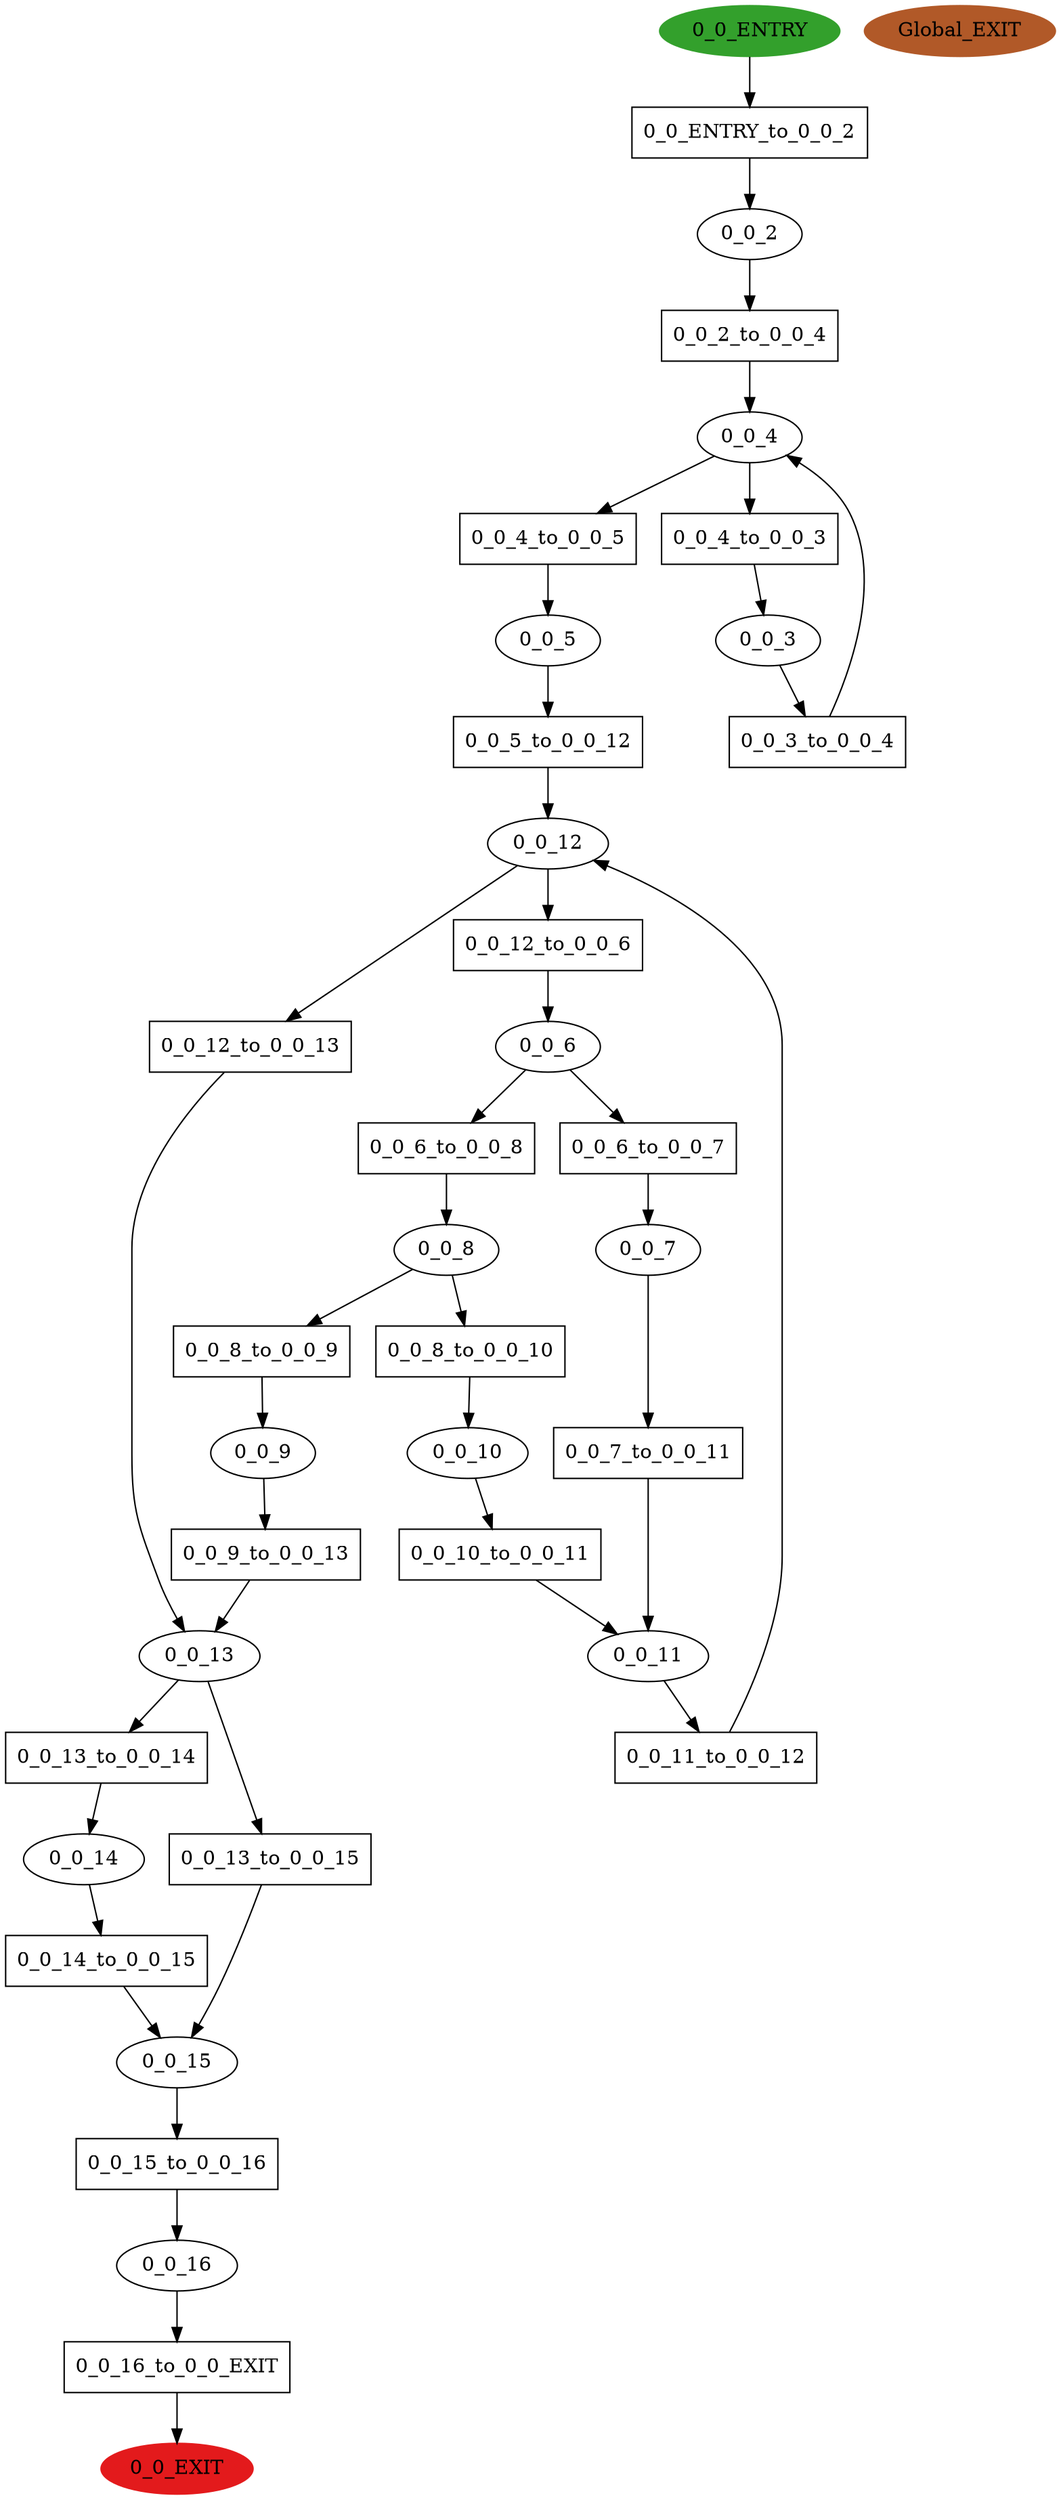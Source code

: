 digraph model { 
compound=true; 
node  [style="filled", colorscheme="paired12"];  "0_0_9" [shape=ellipse, style=""];
  "0_0_8" [shape=ellipse, style=""];
  "0_0_7" [shape=ellipse, style=""];
  "0_0_6" [shape=ellipse, style=""];
  "0_0_13" [shape=ellipse, style=""];
  "0_0_14" [shape=ellipse, style=""];
  "0_0_15" [shape=ellipse, style=""];
  "0_0_16" [shape=ellipse, style=""];
  "0_0_5" [shape=ellipse, style=""];
  "0_0_4" [shape=ellipse, style=""];
  "0_0_3" [shape=ellipse, style=""];
  "0_0_EXIT" [shape=ellipse, color=6, style=filled];
  "0_0_2" [shape=ellipse, style=""];
  "0_0_12" [shape=ellipse, style=""];
  "0_0_11" [shape=ellipse, style=""];
  "0_0_10" [shape=ellipse, style=""];
  "Global_EXIT" [shape=ellipse, color=12, style=filled];
  "0_0_ENTRY" [shape=ellipse, color=4, style=filled];
  "0_0_2_to_0_0_4" [shape=box, style=""];
  "0_0_2_to_0_0_4" [label="0_0_2_to_0_0_4\n"];
  "0_0_5_to_0_0_12" [shape=box, style=""];
  "0_0_5_to_0_0_12" [label="0_0_5_to_0_0_12\n"];
  "0_0_12_to_0_0_6" [shape=box, style=""];
  "0_0_12_to_0_0_6" [label="0_0_12_to_0_0_6\n"];
  "0_0_16_to_0_0_EXIT" [shape=box, style=""];
  "0_0_16_to_0_0_EXIT" [label="0_0_16_to_0_0_EXIT\n"];
  "0_0_14_to_0_0_15" [shape=box, style=""];
  "0_0_14_to_0_0_15" [label="0_0_14_to_0_0_15\n"];
  "0_0_7_to_0_0_11" [shape=box, style=""];
  "0_0_7_to_0_0_11" [label="0_0_7_to_0_0_11\n"];
  "0_0_4_to_0_0_5" [shape=box, style=""];
  "0_0_4_to_0_0_5" [label="0_0_4_to_0_0_5\n"];
  "0_0_15_to_0_0_16" [shape=box, style=""];
  "0_0_15_to_0_0_16" [label="0_0_15_to_0_0_16\n"];
  "0_0_8_to_0_0_9" [shape=box, style=""];
  "0_0_8_to_0_0_9" [label="0_0_8_to_0_0_9\n"];
  "0_0_9_to_0_0_13" [shape=box, style=""];
  "0_0_9_to_0_0_13" [label="0_0_9_to_0_0_13\n"];
  "0_0_6_to_0_0_7" [shape=box, style=""];
  "0_0_6_to_0_0_7" [label="0_0_6_to_0_0_7\n"];
  "0_0_11_to_0_0_12" [shape=box, style=""];
  "0_0_11_to_0_0_12" [label="0_0_11_to_0_0_12\n"];
  "0_0_4_to_0_0_3" [shape=box, style=""];
  "0_0_4_to_0_0_3" [label="0_0_4_to_0_0_3\n"];
  "0_0_6_to_0_0_8" [shape=box, style=""];
  "0_0_6_to_0_0_8" [label="0_0_6_to_0_0_8\n"];
  "0_0_3_to_0_0_4" [shape=box, style=""];
  "0_0_3_to_0_0_4" [label="0_0_3_to_0_0_4\n"];
  "0_0_ENTRY_to_0_0_2" [shape=box, style=""];
  "0_0_ENTRY_to_0_0_2" [label="0_0_ENTRY_to_0_0_2\n"];
  "0_0_10_to_0_0_11" [shape=box, style=""];
  "0_0_10_to_0_0_11" [label="0_0_10_to_0_0_11\n"];
  "0_0_13_to_0_0_14" [shape=box, style=""];
  "0_0_13_to_0_0_14" [label="0_0_13_to_0_0_14\n"];
  "0_0_13_to_0_0_15" [shape=box, style=""];
  "0_0_13_to_0_0_15" [label="0_0_13_to_0_0_15\n"];
  "0_0_8_to_0_0_10" [shape=box, style=""];
  "0_0_8_to_0_0_10" [label="0_0_8_to_0_0_10\n"];
  "0_0_12_to_0_0_13" [shape=box, style=""];
  "0_0_12_to_0_0_13" [label="0_0_12_to_0_0_13\n"];
  "0_0_4_to_0_0_5" -> "0_0_5" [label="", arrowhead="normal"];
  "0_0_5_to_0_0_12" -> "0_0_12" [label="", arrowhead="normal"];
  "0_0_14_to_0_0_15" -> "0_0_15" [label="", arrowhead="normal"];
  "0_0_15_to_0_0_16" -> "0_0_16" [label="", arrowhead="normal"];
  "0_0_12" -> "0_0_12_to_0_0_6" [label="", arrowhead="normal"];
  "0_0_13_to_0_0_14" -> "0_0_14" [label="", arrowhead="normal"];
  "0_0_7" -> "0_0_7_to_0_0_11" [label="", arrowhead="normal"];
  "0_0_10" -> "0_0_10_to_0_0_11" [label="", arrowhead="normal"];
  "0_0_ENTRY" -> "0_0_ENTRY_to_0_0_2" [label="", arrowhead="normal"];
  "0_0_6" -> "0_0_6_to_0_0_8" [label="", arrowhead="normal"];
  "0_0_7_to_0_0_11" -> "0_0_11" [label="", arrowhead="normal"];
  "0_0_2" -> "0_0_2_to_0_0_4" [label="", arrowhead="normal"];
  "0_0_9_to_0_0_13" -> "0_0_13" [label="", arrowhead="normal"];
  "0_0_4" -> "0_0_4_to_0_0_3" [label="", arrowhead="normal"];
  "0_0_8_to_0_0_10" -> "0_0_10" [label="", arrowhead="normal"];
  "0_0_4" -> "0_0_4_to_0_0_5" [label="", arrowhead="normal"];
  "0_0_16" -> "0_0_16_to_0_0_EXIT" [label="", arrowhead="normal"];
  "0_0_6_to_0_0_8" -> "0_0_8" [label="", arrowhead="normal"];
  "0_0_11_to_0_0_12" -> "0_0_12" [label="", arrowhead="normal"];
  "0_0_16_to_0_0_EXIT" -> "0_0_EXIT" [label="", arrowhead="normal"];
  "0_0_11" -> "0_0_11_to_0_0_12" [label="", arrowhead="normal"];
  "0_0_12_to_0_0_13" -> "0_0_13" [label="", arrowhead="normal"];
  "0_0_8" -> "0_0_8_to_0_0_9" [label="", arrowhead="normal"];
  "0_0_6" -> "0_0_6_to_0_0_7" [label="", arrowhead="normal"];
  "0_0_9" -> "0_0_9_to_0_0_13" [label="", arrowhead="normal"];
  "0_0_ENTRY_to_0_0_2" -> "0_0_2" [label="", arrowhead="normal"];
  "0_0_14" -> "0_0_14_to_0_0_15" [label="", arrowhead="normal"];
  "0_0_2_to_0_0_4" -> "0_0_4" [label="", arrowhead="normal"];
  "0_0_13_to_0_0_15" -> "0_0_15" [label="", arrowhead="normal"];
  "0_0_8_to_0_0_9" -> "0_0_9" [label="", arrowhead="normal"];
  "0_0_15" -> "0_0_15_to_0_0_16" [label="", arrowhead="normal"];
  "0_0_3_to_0_0_4" -> "0_0_4" [label="", arrowhead="normal"];
  "0_0_10_to_0_0_11" -> "0_0_11" [label="", arrowhead="normal"];
  "0_0_6_to_0_0_7" -> "0_0_7" [label="", arrowhead="normal"];
  "0_0_3" -> "0_0_3_to_0_0_4" [label="", arrowhead="normal"];
  "0_0_4_to_0_0_3" -> "0_0_3" [label="", arrowhead="normal"];
  "0_0_5" -> "0_0_5_to_0_0_12" [label="", arrowhead="normal"];
  "0_0_13" -> "0_0_13_to_0_0_14" [label="", arrowhead="normal"];
  "0_0_8" -> "0_0_8_to_0_0_10" [label="", arrowhead="normal"];
  "0_0_13" -> "0_0_13_to_0_0_15" [label="", arrowhead="normal"];
  "0_0_12_to_0_0_6" -> "0_0_6" [label="", arrowhead="normal"];
  "0_0_12" -> "0_0_12_to_0_0_13" [label="", arrowhead="normal"];
}
